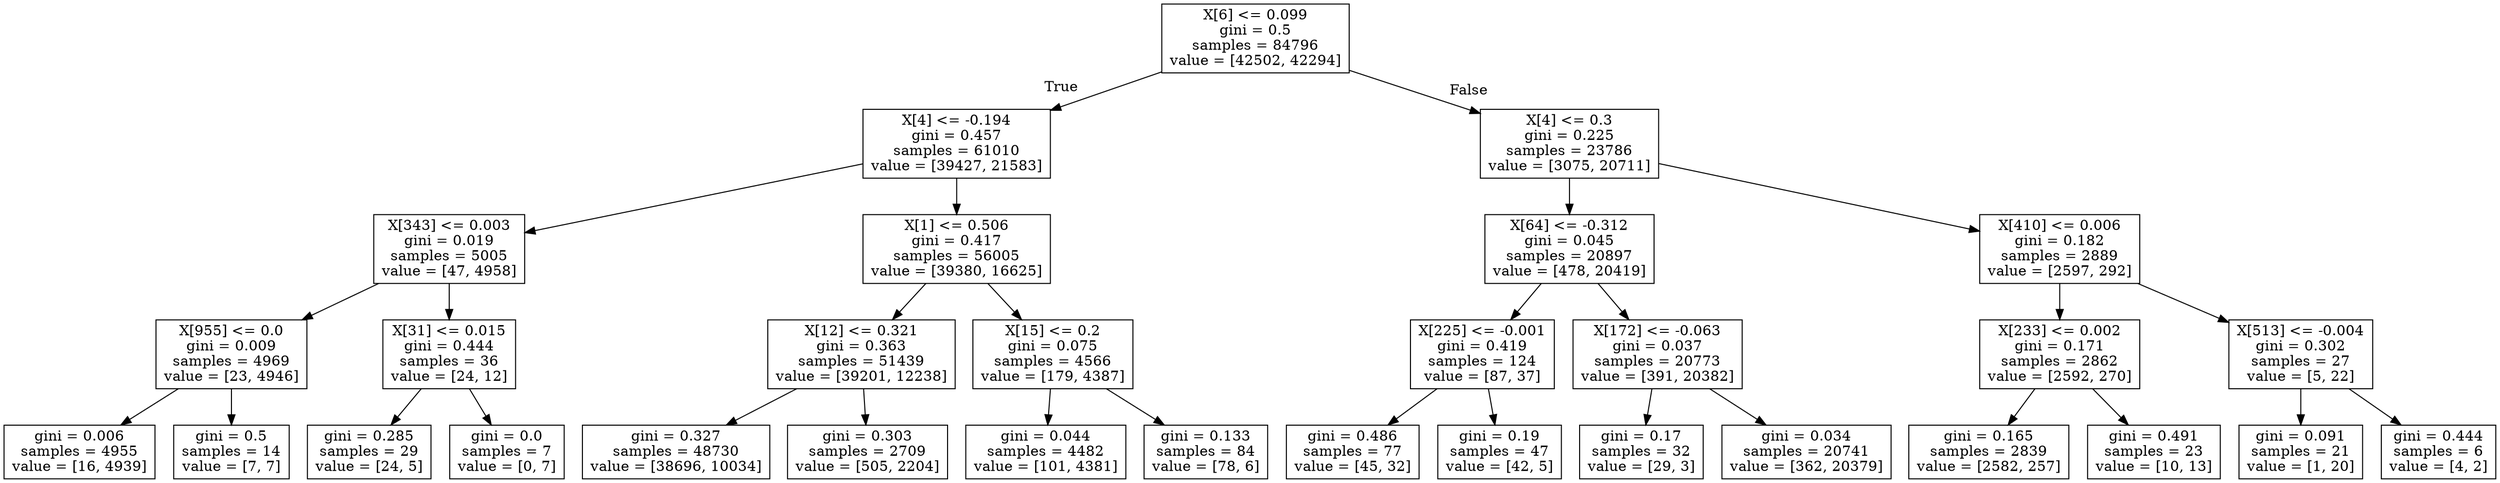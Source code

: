 digraph Tree {
node [shape=box] ;
0 [label="X[6] <= 0.099\ngini = 0.5\nsamples = 84796\nvalue = [42502, 42294]"] ;
1 [label="X[4] <= -0.194\ngini = 0.457\nsamples = 61010\nvalue = [39427, 21583]"] ;
0 -> 1 [labeldistance=2.5, labelangle=45, headlabel="True"] ;
2 [label="X[343] <= 0.003\ngini = 0.019\nsamples = 5005\nvalue = [47, 4958]"] ;
1 -> 2 ;
3 [label="X[955] <= 0.0\ngini = 0.009\nsamples = 4969\nvalue = [23, 4946]"] ;
2 -> 3 ;
4 [label="gini = 0.006\nsamples = 4955\nvalue = [16, 4939]"] ;
3 -> 4 ;
5 [label="gini = 0.5\nsamples = 14\nvalue = [7, 7]"] ;
3 -> 5 ;
6 [label="X[31] <= 0.015\ngini = 0.444\nsamples = 36\nvalue = [24, 12]"] ;
2 -> 6 ;
7 [label="gini = 0.285\nsamples = 29\nvalue = [24, 5]"] ;
6 -> 7 ;
8 [label="gini = 0.0\nsamples = 7\nvalue = [0, 7]"] ;
6 -> 8 ;
9 [label="X[1] <= 0.506\ngini = 0.417\nsamples = 56005\nvalue = [39380, 16625]"] ;
1 -> 9 ;
10 [label="X[12] <= 0.321\ngini = 0.363\nsamples = 51439\nvalue = [39201, 12238]"] ;
9 -> 10 ;
11 [label="gini = 0.327\nsamples = 48730\nvalue = [38696, 10034]"] ;
10 -> 11 ;
12 [label="gini = 0.303\nsamples = 2709\nvalue = [505, 2204]"] ;
10 -> 12 ;
13 [label="X[15] <= 0.2\ngini = 0.075\nsamples = 4566\nvalue = [179, 4387]"] ;
9 -> 13 ;
14 [label="gini = 0.044\nsamples = 4482\nvalue = [101, 4381]"] ;
13 -> 14 ;
15 [label="gini = 0.133\nsamples = 84\nvalue = [78, 6]"] ;
13 -> 15 ;
16 [label="X[4] <= 0.3\ngini = 0.225\nsamples = 23786\nvalue = [3075, 20711]"] ;
0 -> 16 [labeldistance=2.5, labelangle=-45, headlabel="False"] ;
17 [label="X[64] <= -0.312\ngini = 0.045\nsamples = 20897\nvalue = [478, 20419]"] ;
16 -> 17 ;
18 [label="X[225] <= -0.001\ngini = 0.419\nsamples = 124\nvalue = [87, 37]"] ;
17 -> 18 ;
19 [label="gini = 0.486\nsamples = 77\nvalue = [45, 32]"] ;
18 -> 19 ;
20 [label="gini = 0.19\nsamples = 47\nvalue = [42, 5]"] ;
18 -> 20 ;
21 [label="X[172] <= -0.063\ngini = 0.037\nsamples = 20773\nvalue = [391, 20382]"] ;
17 -> 21 ;
22 [label="gini = 0.17\nsamples = 32\nvalue = [29, 3]"] ;
21 -> 22 ;
23 [label="gini = 0.034\nsamples = 20741\nvalue = [362, 20379]"] ;
21 -> 23 ;
24 [label="X[410] <= 0.006\ngini = 0.182\nsamples = 2889\nvalue = [2597, 292]"] ;
16 -> 24 ;
25 [label="X[233] <= 0.002\ngini = 0.171\nsamples = 2862\nvalue = [2592, 270]"] ;
24 -> 25 ;
26 [label="gini = 0.165\nsamples = 2839\nvalue = [2582, 257]"] ;
25 -> 26 ;
27 [label="gini = 0.491\nsamples = 23\nvalue = [10, 13]"] ;
25 -> 27 ;
28 [label="X[513] <= -0.004\ngini = 0.302\nsamples = 27\nvalue = [5, 22]"] ;
24 -> 28 ;
29 [label="gini = 0.091\nsamples = 21\nvalue = [1, 20]"] ;
28 -> 29 ;
30 [label="gini = 0.444\nsamples = 6\nvalue = [4, 2]"] ;
28 -> 30 ;
}